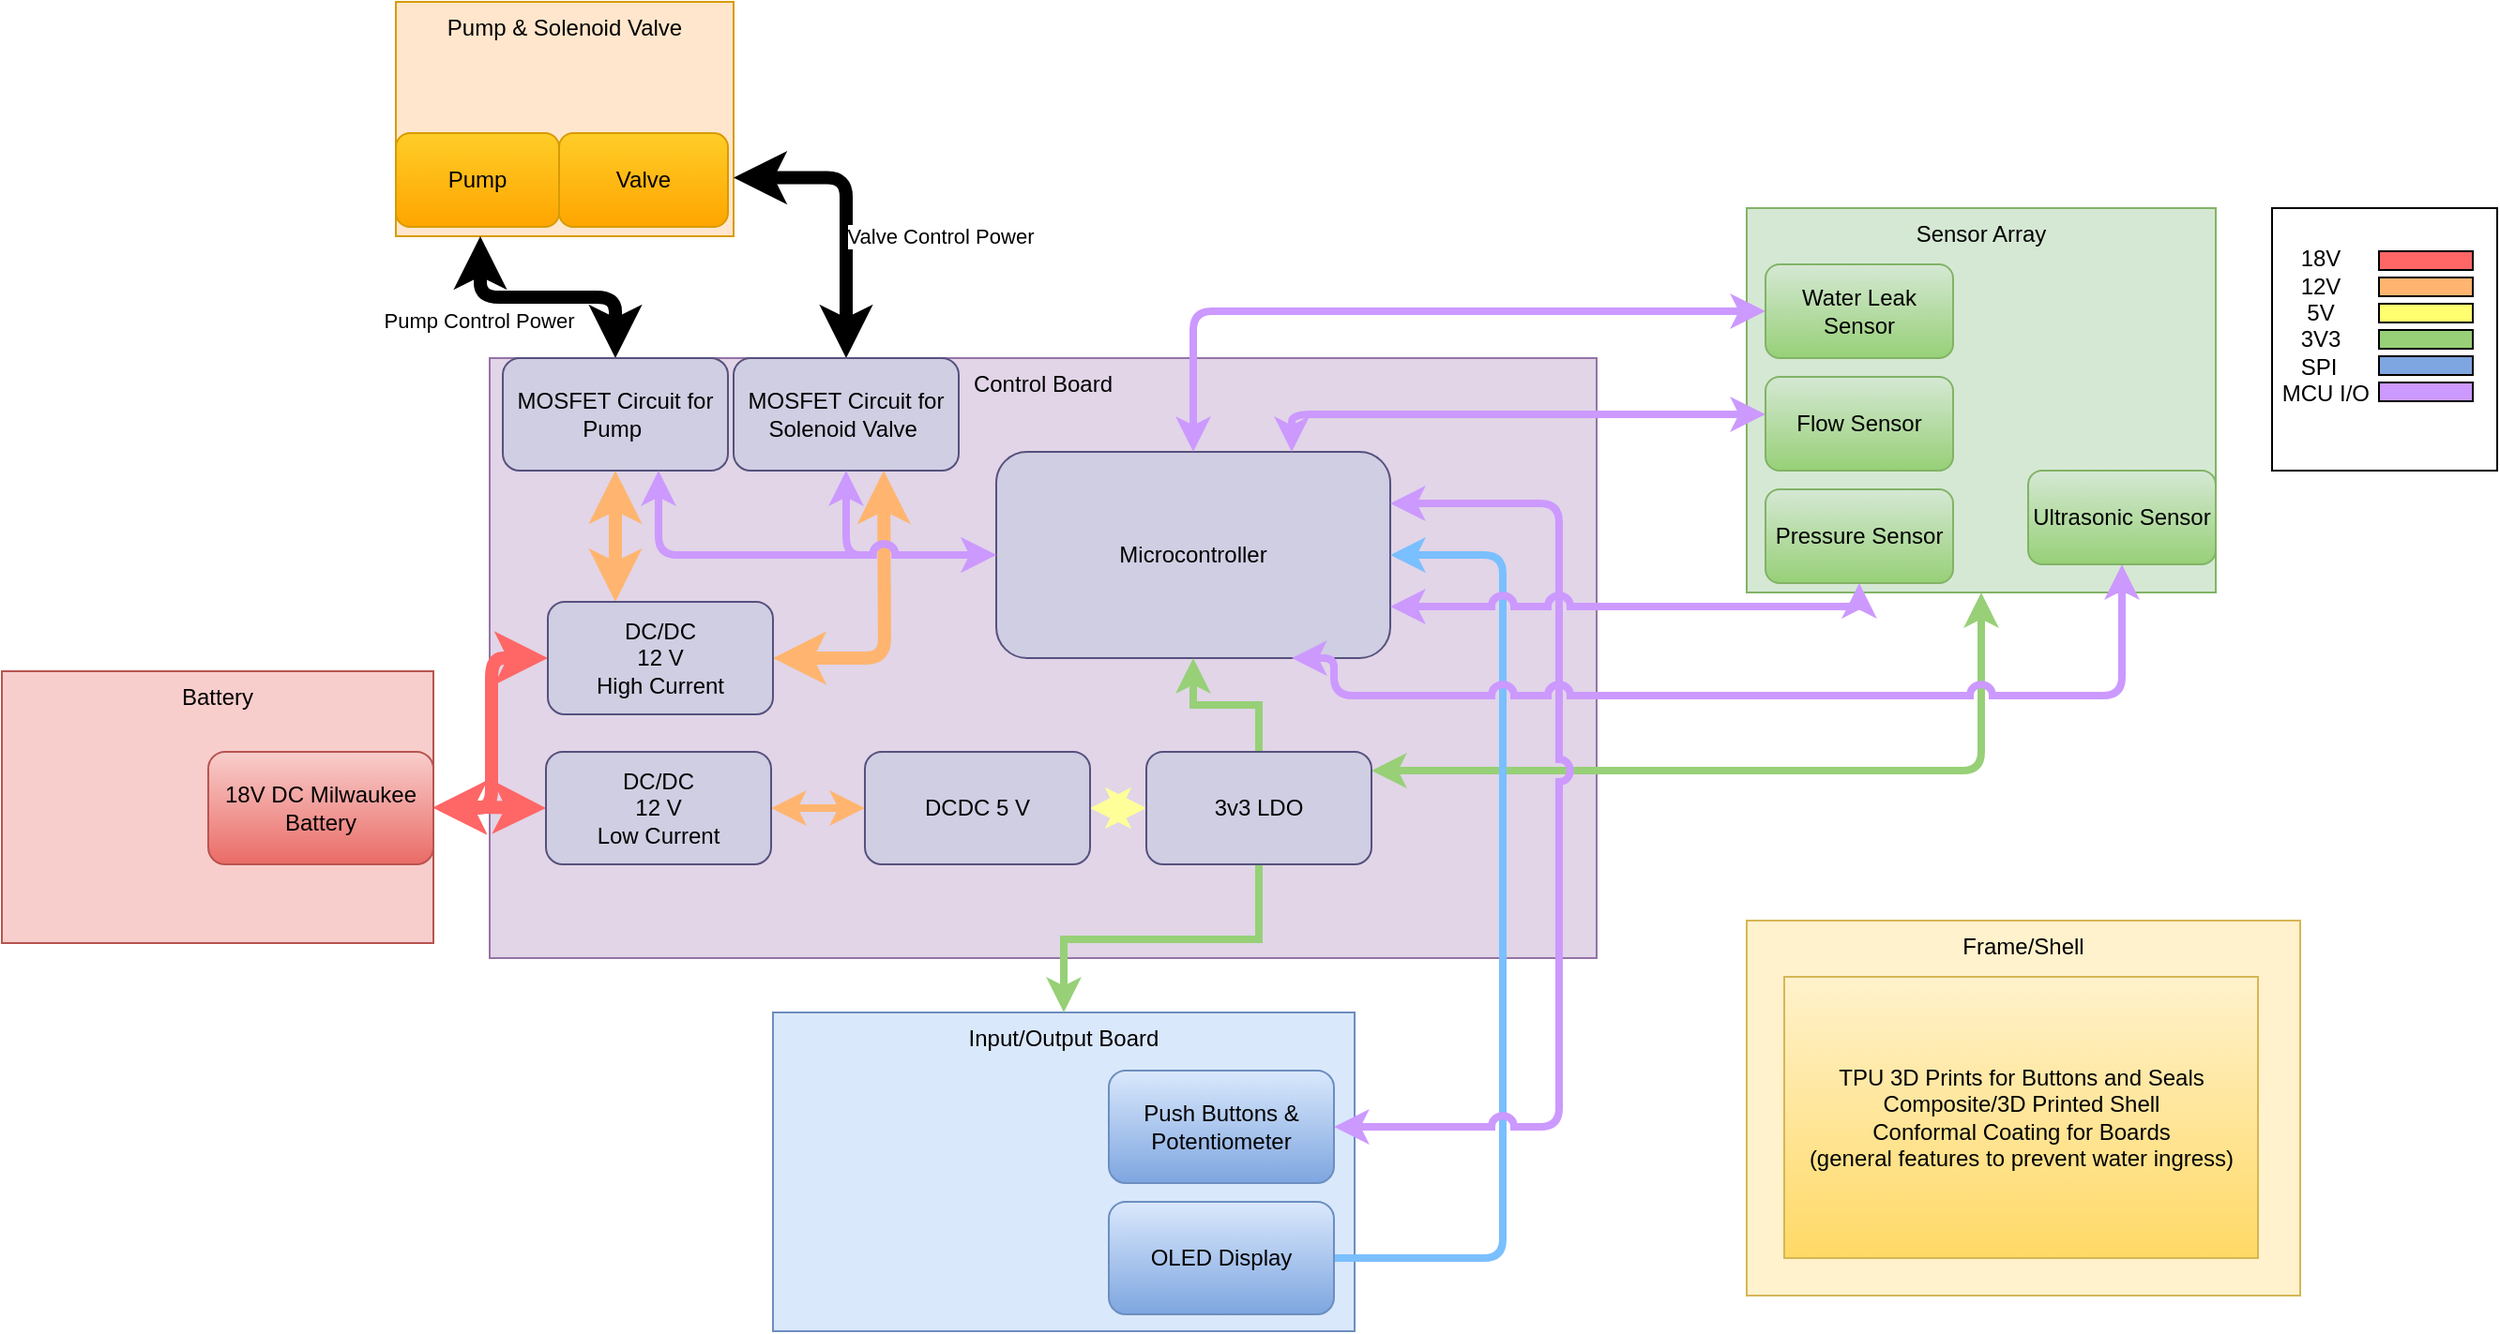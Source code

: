<mxfile version="26.0.11">
  <diagram name="Page-1" id="3hU1gYVZphnbd6Vl9xCQ">
    <mxGraphModel dx="1578" dy="900" grid="1" gridSize="10" guides="1" tooltips="1" connect="1" arrows="1" fold="1" page="1" pageScale="1" pageWidth="850" pageHeight="1100" math="0" shadow="0">
      <root>
        <mxCell id="0" />
        <mxCell id="1" parent="0" />
        <mxCell id="cF2GGmxuzN07wsf8zk9d-1" value="Control Board" style="rounded=0;whiteSpace=wrap;html=1;verticalAlign=top;fillColor=#e1d5e7;strokeColor=#9673a6;" vertex="1" parent="1">
          <mxGeometry x="340" y="260" width="590" height="320" as="geometry" />
        </mxCell>
        <mxCell id="cF2GGmxuzN07wsf8zk9d-2" value="Microcontroller" style="rounded=1;whiteSpace=wrap;html=1;fillColor=#d0cee2;strokeColor=#56517e;" vertex="1" parent="1">
          <mxGeometry x="610" y="310" width="210" height="110" as="geometry" />
        </mxCell>
        <mxCell id="cF2GGmxuzN07wsf8zk9d-3" value="Sensor Array" style="rounded=0;whiteSpace=wrap;html=1;verticalAlign=top;fillColor=#d5e8d4;strokeColor=#82b366;" vertex="1" parent="1">
          <mxGeometry x="1010" y="180" width="250" height="205" as="geometry" />
        </mxCell>
        <mxCell id="cF2GGmxuzN07wsf8zk9d-4" value="Input/Output Board" style="rounded=0;whiteSpace=wrap;html=1;verticalAlign=top;fillColor=#dae8fc;strokeColor=#6c8ebf;" vertex="1" parent="1">
          <mxGeometry x="491" y="609" width="310" height="170" as="geometry" />
        </mxCell>
        <mxCell id="cF2GGmxuzN07wsf8zk9d-8" style="edgeStyle=orthogonalEdgeStyle;rounded=1;orthogonalLoop=1;jettySize=auto;html=1;strokeColor=#FF6666;strokeWidth=7;curved=0;jumpStyle=arc;startArrow=classic;startFill=1;" edge="1" parent="1" source="cF2GGmxuzN07wsf8zk9d-5" target="cF2GGmxuzN07wsf8zk9d-11">
          <mxGeometry relative="1" as="geometry" />
        </mxCell>
        <mxCell id="cF2GGmxuzN07wsf8zk9d-5" value="Battery" style="rounded=0;whiteSpace=wrap;html=1;verticalAlign=top;fillColor=#f8cecc;strokeColor=#b85450;" vertex="1" parent="1">
          <mxGeometry x="80" y="427" width="230" height="145" as="geometry" />
        </mxCell>
        <mxCell id="cF2GGmxuzN07wsf8zk9d-6" value="Frame/Shell" style="rounded=0;whiteSpace=wrap;html=1;verticalAlign=top;fillColor=#fff2cc;strokeColor=#d6b656;" vertex="1" parent="1">
          <mxGeometry x="1010" y="560" width="295" height="200" as="geometry" />
        </mxCell>
        <mxCell id="cF2GGmxuzN07wsf8zk9d-7" value="Pump &amp;amp; Solenoid Valve" style="rounded=0;whiteSpace=wrap;html=1;verticalAlign=top;fillColor=#ffe6cc;strokeColor=#d79b00;" vertex="1" parent="1">
          <mxGeometry x="290" y="70" width="180" height="125" as="geometry" />
        </mxCell>
        <mxCell id="cF2GGmxuzN07wsf8zk9d-13" style="edgeStyle=orthogonalEdgeStyle;rounded=1;orthogonalLoop=1;jettySize=auto;html=1;entryX=0;entryY=0.5;entryDx=0;entryDy=0;strokeColor=#FF6666;strokeWidth=7;exitX=1;exitY=0.5;exitDx=0;exitDy=0;curved=0;jumpStyle=arc;startArrow=classic;startFill=1;" edge="1" parent="1" source="cF2GGmxuzN07wsf8zk9d-10" target="cF2GGmxuzN07wsf8zk9d-12">
          <mxGeometry relative="1" as="geometry">
            <Array as="points">
              <mxPoint x="341" y="500" />
              <mxPoint x="341" y="420" />
            </Array>
          </mxGeometry>
        </mxCell>
        <mxCell id="cF2GGmxuzN07wsf8zk9d-10" value="18V DC Milwaukee Battery" style="rounded=1;whiteSpace=wrap;html=1;fillColor=#f8cecc;gradientColor=#ea6b66;strokeColor=#b85450;" vertex="1" parent="1">
          <mxGeometry x="190" y="470" width="120" height="60" as="geometry" />
        </mxCell>
        <mxCell id="cF2GGmxuzN07wsf8zk9d-15" style="edgeStyle=orthogonalEdgeStyle;rounded=1;orthogonalLoop=1;jettySize=auto;html=1;entryX=0;entryY=0.5;entryDx=0;entryDy=0;strokeColor=#FFB570;strokeWidth=4;curved=0;jumpStyle=arc;startArrow=classic;startFill=1;" edge="1" parent="1" source="cF2GGmxuzN07wsf8zk9d-11" target="cF2GGmxuzN07wsf8zk9d-14">
          <mxGeometry relative="1" as="geometry" />
        </mxCell>
        <mxCell id="cF2GGmxuzN07wsf8zk9d-11" value="DC/DC&lt;br&gt;12 V&lt;br&gt;Low Current" style="rounded=1;whiteSpace=wrap;html=1;fillColor=#d0cee2;strokeColor=#56517e;" vertex="1" parent="1">
          <mxGeometry x="370" y="470" width="120" height="60" as="geometry" />
        </mxCell>
        <mxCell id="cF2GGmxuzN07wsf8zk9d-32" style="edgeStyle=orthogonalEdgeStyle;rounded=1;orthogonalLoop=1;jettySize=auto;html=1;strokeColor=#FFB570;strokeWidth=7;curved=0;jumpStyle=arc;startArrow=classic;startFill=1;" edge="1" parent="1" source="cF2GGmxuzN07wsf8zk9d-12" target="cF2GGmxuzN07wsf8zk9d-27">
          <mxGeometry relative="1" as="geometry">
            <Array as="points">
              <mxPoint x="407" y="380" />
              <mxPoint x="407" y="380" />
            </Array>
          </mxGeometry>
        </mxCell>
        <mxCell id="cF2GGmxuzN07wsf8zk9d-33" style="edgeStyle=orthogonalEdgeStyle;rounded=1;orthogonalLoop=1;jettySize=auto;html=1;strokeColor=#FFB570;strokeWidth=7;curved=0;jumpStyle=arc;startArrow=classic;startFill=1;" edge="1" parent="1" source="cF2GGmxuzN07wsf8zk9d-12">
          <mxGeometry relative="1" as="geometry">
            <mxPoint x="550" y="320" as="targetPoint" />
          </mxGeometry>
        </mxCell>
        <mxCell id="cF2GGmxuzN07wsf8zk9d-12" value="DC/DC&lt;br&gt;12 V&lt;br&gt;High Current" style="rounded=1;whiteSpace=wrap;html=1;fillColor=#d0cee2;strokeColor=#56517e;" vertex="1" parent="1">
          <mxGeometry x="371" y="390" width="120" height="60" as="geometry" />
        </mxCell>
        <mxCell id="cF2GGmxuzN07wsf8zk9d-23" style="edgeStyle=orthogonalEdgeStyle;rounded=0;orthogonalLoop=1;jettySize=auto;html=1;entryX=0;entryY=0.5;entryDx=0;entryDy=0;strokeColor=#FFFF99;strokeWidth=5;startArrow=classic;startFill=1;" edge="1" parent="1" source="cF2GGmxuzN07wsf8zk9d-14" target="cF2GGmxuzN07wsf8zk9d-24">
          <mxGeometry relative="1" as="geometry">
            <mxPoint x="686.5" y="499.5" as="targetPoint" />
          </mxGeometry>
        </mxCell>
        <mxCell id="cF2GGmxuzN07wsf8zk9d-14" value="DCDC 5 V" style="rounded=1;whiteSpace=wrap;html=1;fillColor=#d0cee2;strokeColor=#56517e;" vertex="1" parent="1">
          <mxGeometry x="540" y="470" width="120" height="60" as="geometry" />
        </mxCell>
        <mxCell id="cF2GGmxuzN07wsf8zk9d-25" style="edgeStyle=orthogonalEdgeStyle;rounded=0;orthogonalLoop=1;jettySize=auto;html=1;strokeColor=#97D077;strokeWidth=4;" edge="1" parent="1" source="cF2GGmxuzN07wsf8zk9d-24" target="cF2GGmxuzN07wsf8zk9d-2">
          <mxGeometry relative="1" as="geometry" />
        </mxCell>
        <mxCell id="cF2GGmxuzN07wsf8zk9d-26" style="edgeStyle=orthogonalEdgeStyle;rounded=0;orthogonalLoop=1;jettySize=auto;html=1;strokeColor=#97D077;strokeWidth=4;" edge="1" parent="1" source="cF2GGmxuzN07wsf8zk9d-24" target="cF2GGmxuzN07wsf8zk9d-4">
          <mxGeometry relative="1" as="geometry">
            <Array as="points">
              <mxPoint x="750" y="570" />
              <mxPoint x="646" y="570" />
            </Array>
          </mxGeometry>
        </mxCell>
        <mxCell id="cF2GGmxuzN07wsf8zk9d-54" style="edgeStyle=orthogonalEdgeStyle;rounded=1;orthogonalLoop=1;jettySize=auto;html=1;entryX=0.5;entryY=1;entryDx=0;entryDy=0;strokeColor=#97D077;strokeWidth=4;curved=0;jumpStyle=arc;startArrow=classic;startFill=1;" edge="1" parent="1" source="cF2GGmxuzN07wsf8zk9d-24" target="cF2GGmxuzN07wsf8zk9d-3">
          <mxGeometry relative="1" as="geometry">
            <Array as="points">
              <mxPoint x="1135" y="480" />
            </Array>
          </mxGeometry>
        </mxCell>
        <mxCell id="cF2GGmxuzN07wsf8zk9d-24" value="3v3 LDO" style="rounded=1;whiteSpace=wrap;html=1;fillColor=#d0cee2;strokeColor=#56517e;" vertex="1" parent="1">
          <mxGeometry x="690" y="470" width="120" height="60" as="geometry" />
        </mxCell>
        <mxCell id="cF2GGmxuzN07wsf8zk9d-60" style="edgeStyle=orthogonalEdgeStyle;rounded=1;orthogonalLoop=1;jettySize=auto;html=1;entryX=0.25;entryY=1;entryDx=0;entryDy=0;curved=0;strokeWidth=7;jumpStyle=arc;startArrow=classic;startFill=1;" edge="1" parent="1" source="cF2GGmxuzN07wsf8zk9d-27" target="cF2GGmxuzN07wsf8zk9d-7">
          <mxGeometry relative="1" as="geometry" />
        </mxCell>
        <mxCell id="cF2GGmxuzN07wsf8zk9d-66" value="Pump Control Power" style="edgeLabel;html=1;align=center;verticalAlign=middle;resizable=0;points=[];" vertex="1" connectable="0" parent="cF2GGmxuzN07wsf8zk9d-60">
          <mxGeometry x="-0.033" y="5" relative="1" as="geometry">
            <mxPoint x="-40" y="7" as="offset" />
          </mxGeometry>
        </mxCell>
        <mxCell id="cF2GGmxuzN07wsf8zk9d-27" value="MOSFET Circuit for Pump&amp;nbsp;" style="rounded=1;whiteSpace=wrap;html=1;fillColor=#d0cee2;strokeColor=#56517e;" vertex="1" parent="1">
          <mxGeometry x="347" y="260" width="120" height="60" as="geometry" />
        </mxCell>
        <mxCell id="cF2GGmxuzN07wsf8zk9d-55" style="edgeStyle=orthogonalEdgeStyle;rounded=1;orthogonalLoop=1;jettySize=auto;html=1;entryX=1;entryY=0.75;entryDx=0;entryDy=0;curved=0;strokeWidth=7;jumpStyle=arc;startArrow=classic;startFill=1;" edge="1" parent="1" source="cF2GGmxuzN07wsf8zk9d-29" target="cF2GGmxuzN07wsf8zk9d-7">
          <mxGeometry relative="1" as="geometry" />
        </mxCell>
        <mxCell id="cF2GGmxuzN07wsf8zk9d-65" value="Valve Control Power" style="edgeLabel;html=1;align=center;verticalAlign=middle;resizable=0;points=[];" vertex="1" connectable="0" parent="cF2GGmxuzN07wsf8zk9d-55">
          <mxGeometry x="-0.13" y="-2" relative="1" as="geometry">
            <mxPoint x="48" y="3" as="offset" />
          </mxGeometry>
        </mxCell>
        <mxCell id="cF2GGmxuzN07wsf8zk9d-29" value="MOSFET Circuit for Solenoid Valve&amp;nbsp;" style="rounded=1;whiteSpace=wrap;html=1;fillColor=#d0cee2;strokeColor=#56517e;" vertex="1" parent="1">
          <mxGeometry x="470" y="260" width="120" height="60" as="geometry" />
        </mxCell>
        <mxCell id="cF2GGmxuzN07wsf8zk9d-30" value="" style="endArrow=classic;html=1;rounded=1;entryX=0.5;entryY=1;entryDx=0;entryDy=0;exitX=0;exitY=0.5;exitDx=0;exitDy=0;curved=0;strokeWidth=4;jumpStyle=arc;startArrow=classic;startFill=1;strokeColor=#CC99FF;" edge="1" parent="1" source="cF2GGmxuzN07wsf8zk9d-2" target="cF2GGmxuzN07wsf8zk9d-29">
          <mxGeometry width="50" height="50" relative="1" as="geometry">
            <mxPoint x="520" y="410" as="sourcePoint" />
            <mxPoint x="570" y="360" as="targetPoint" />
            <Array as="points">
              <mxPoint x="530" y="365" />
            </Array>
          </mxGeometry>
        </mxCell>
        <mxCell id="cF2GGmxuzN07wsf8zk9d-34" value="" style="endArrow=classic;html=1;rounded=1;exitX=0;exitY=0.5;exitDx=0;exitDy=0;curved=0;strokeWidth=4;jumpStyle=arc;startArrow=classic;startFill=1;strokeColor=#CC99FF;" edge="1" parent="1" source="cF2GGmxuzN07wsf8zk9d-2">
          <mxGeometry width="50" height="50" relative="1" as="geometry">
            <mxPoint x="618" y="380" as="sourcePoint" />
            <mxPoint x="430" y="320" as="targetPoint" />
            <Array as="points">
              <mxPoint x="430" y="365" />
            </Array>
          </mxGeometry>
        </mxCell>
        <mxCell id="cF2GGmxuzN07wsf8zk9d-35" value="TPU 3D Prints for Buttons and Seals&lt;div&gt;Composite/3D Printed Shell&lt;/div&gt;&lt;div&gt;Conformal Coating for Boards&lt;/div&gt;&lt;div&gt;(general features to prevent water ingress)&lt;/div&gt;" style="rounded=0;whiteSpace=wrap;html=1;fillColor=#fff2cc;gradientColor=#ffd966;strokeColor=#d6b656;" vertex="1" parent="1">
          <mxGeometry x="1030" y="590" width="252.5" height="150" as="geometry" />
        </mxCell>
        <mxCell id="cF2GGmxuzN07wsf8zk9d-37" style="edgeStyle=orthogonalEdgeStyle;rounded=1;orthogonalLoop=1;jettySize=auto;html=1;entryX=1;entryY=0.5;entryDx=0;entryDy=0;strokeColor=light-dark(#7abfff, #ededed);strokeWidth=4;curved=0;" edge="1" parent="1" source="cF2GGmxuzN07wsf8zk9d-36" target="cF2GGmxuzN07wsf8zk9d-2">
          <mxGeometry relative="1" as="geometry">
            <Array as="points">
              <mxPoint x="880" y="740" />
              <mxPoint x="880" y="365" />
            </Array>
          </mxGeometry>
        </mxCell>
        <mxCell id="cF2GGmxuzN07wsf8zk9d-36" value="OLED Display" style="rounded=1;whiteSpace=wrap;html=1;fillColor=#dae8fc;gradientColor=#7ea6e0;strokeColor=#6c8ebf;" vertex="1" parent="1">
          <mxGeometry x="670" y="710" width="120" height="60" as="geometry" />
        </mxCell>
        <mxCell id="cF2GGmxuzN07wsf8zk9d-39" style="edgeStyle=orthogonalEdgeStyle;rounded=1;orthogonalLoop=1;jettySize=auto;html=1;entryX=1;entryY=0.25;entryDx=0;entryDy=0;curved=0;strokeWidth=4;jumpStyle=arc;startArrow=classic;startFill=1;strokeColor=#CC99FF;" edge="1" parent="1" source="cF2GGmxuzN07wsf8zk9d-38" target="cF2GGmxuzN07wsf8zk9d-2">
          <mxGeometry relative="1" as="geometry">
            <Array as="points">
              <mxPoint x="910" y="670" />
              <mxPoint x="910" y="338" />
            </Array>
          </mxGeometry>
        </mxCell>
        <mxCell id="cF2GGmxuzN07wsf8zk9d-38" value="Push Buttons &amp;amp; Potentiometer" style="rounded=1;whiteSpace=wrap;html=1;fillColor=#dae8fc;gradientColor=#7ea6e0;strokeColor=#6c8ebf;" vertex="1" parent="1">
          <mxGeometry x="670" y="640" width="120" height="60" as="geometry" />
        </mxCell>
        <mxCell id="cF2GGmxuzN07wsf8zk9d-53" style="edgeStyle=orthogonalEdgeStyle;rounded=1;orthogonalLoop=1;jettySize=auto;html=1;entryX=0.5;entryY=0;entryDx=0;entryDy=0;curved=0;strokeWidth=4;jumpStyle=arc;startArrow=classic;startFill=1;strokeColor=#CC99FF;" edge="1" parent="1" source="cF2GGmxuzN07wsf8zk9d-41" target="cF2GGmxuzN07wsf8zk9d-2">
          <mxGeometry relative="1" as="geometry" />
        </mxCell>
        <mxCell id="cF2GGmxuzN07wsf8zk9d-41" value="Water Leak Sensor" style="rounded=1;whiteSpace=wrap;html=1;fillColor=#d5e8d4;gradientColor=#97d077;strokeColor=#82b366;" vertex="1" parent="1">
          <mxGeometry x="1020" y="210" width="100" height="50" as="geometry" />
        </mxCell>
        <mxCell id="cF2GGmxuzN07wsf8zk9d-52" style="edgeStyle=orthogonalEdgeStyle;rounded=1;orthogonalLoop=1;jettySize=auto;html=1;entryX=0.75;entryY=0;entryDx=0;entryDy=0;curved=0;strokeWidth=4;jumpStyle=arc;startArrow=classic;startFill=1;strokeColor=#CC99FF;" edge="1" parent="1" source="cF2GGmxuzN07wsf8zk9d-42" target="cF2GGmxuzN07wsf8zk9d-2">
          <mxGeometry relative="1" as="geometry">
            <Array as="points">
              <mxPoint x="767" y="290" />
            </Array>
          </mxGeometry>
        </mxCell>
        <mxCell id="cF2GGmxuzN07wsf8zk9d-42" value="Flow Sensor" style="rounded=1;whiteSpace=wrap;html=1;fillColor=#d5e8d4;gradientColor=#97d077;strokeColor=#82b366;" vertex="1" parent="1">
          <mxGeometry x="1020" y="270" width="100" height="50" as="geometry" />
        </mxCell>
        <mxCell id="cF2GGmxuzN07wsf8zk9d-50" style="edgeStyle=orthogonalEdgeStyle;rounded=1;orthogonalLoop=1;jettySize=auto;html=1;entryX=1;entryY=0.75;entryDx=0;entryDy=0;curved=0;strokeWidth=4;jumpStyle=arc;startArrow=classic;startFill=1;strokeColor=#CC99FF;" edge="1" parent="1" source="cF2GGmxuzN07wsf8zk9d-43" target="cF2GGmxuzN07wsf8zk9d-2">
          <mxGeometry relative="1" as="geometry">
            <mxPoint x="1140" y="460" as="targetPoint" />
            <Array as="points">
              <mxPoint x="1070" y="393" />
            </Array>
          </mxGeometry>
        </mxCell>
        <mxCell id="cF2GGmxuzN07wsf8zk9d-43" value="Pressure Sensor" style="rounded=1;whiteSpace=wrap;html=1;fillColor=#d5e8d4;gradientColor=#97d077;strokeColor=#82b366;" vertex="1" parent="1">
          <mxGeometry x="1020" y="330" width="100" height="50" as="geometry" />
        </mxCell>
        <mxCell id="cF2GGmxuzN07wsf8zk9d-51" style="edgeStyle=orthogonalEdgeStyle;rounded=1;orthogonalLoop=1;jettySize=auto;html=1;entryX=0.75;entryY=1;entryDx=0;entryDy=0;curved=0;strokeWidth=4;jumpStyle=arc;startArrow=classic;startFill=1;strokeColor=#CC99FF;" edge="1" parent="1" source="cF2GGmxuzN07wsf8zk9d-44" target="cF2GGmxuzN07wsf8zk9d-2">
          <mxGeometry relative="1" as="geometry">
            <mxPoint x="1140" y="390" as="targetPoint" />
            <Array as="points">
              <mxPoint x="1210" y="440" />
              <mxPoint x="790" y="440" />
              <mxPoint x="790" y="420" />
            </Array>
          </mxGeometry>
        </mxCell>
        <mxCell id="cF2GGmxuzN07wsf8zk9d-44" value="Ultrasonic Sensor" style="rounded=1;whiteSpace=wrap;html=1;fillColor=#d5e8d4;gradientColor=#97d077;strokeColor=#82b366;" vertex="1" parent="1">
          <mxGeometry x="1160" y="320" width="100" height="50" as="geometry" />
        </mxCell>
        <mxCell id="cF2GGmxuzN07wsf8zk9d-57" value="Valve" style="rounded=1;whiteSpace=wrap;html=1;fillColor=#ffcd28;gradientColor=#ffa500;strokeColor=#d79b00;" vertex="1" parent="1">
          <mxGeometry x="377" y="140" width="90" height="50" as="geometry" />
        </mxCell>
        <mxCell id="cF2GGmxuzN07wsf8zk9d-58" value="Pump" style="rounded=1;whiteSpace=wrap;html=1;fillColor=#ffcd28;gradientColor=#ffa500;strokeColor=#d79b00;" vertex="1" parent="1">
          <mxGeometry x="290" y="140" width="87" height="50" as="geometry" />
        </mxCell>
        <mxCell id="cF2GGmxuzN07wsf8zk9d-68" value="&amp;nbsp; &amp;nbsp; 18V&lt;div&gt;&amp;nbsp; &amp;nbsp; 12V&lt;div&gt;&amp;nbsp; &amp;nbsp; &amp;nbsp;5V&lt;/div&gt;&lt;div&gt;&amp;nbsp; &amp;nbsp; 3V3&lt;/div&gt;&lt;div&gt;&amp;nbsp; &amp;nbsp; SPI&lt;/div&gt;&lt;div&gt;&amp;nbsp;MCU I/O&lt;br&gt;&lt;br&gt;&lt;/div&gt;&lt;/div&gt;" style="rounded=0;whiteSpace=wrap;html=1;align=left;" vertex="1" parent="1">
          <mxGeometry x="1290" y="180" width="120" height="140" as="geometry" />
        </mxCell>
        <mxCell id="cF2GGmxuzN07wsf8zk9d-70" value="" style="rounded=0;whiteSpace=wrap;html=1;fillColor=#FFB570;" vertex="1" parent="1">
          <mxGeometry x="1347" y="217" width="50" height="10" as="geometry" />
        </mxCell>
        <mxCell id="cF2GGmxuzN07wsf8zk9d-71" value="" style="rounded=0;whiteSpace=wrap;html=1;fillColor=#FFFF70;" vertex="1" parent="1">
          <mxGeometry x="1347" y="231" width="50" height="10" as="geometry" />
        </mxCell>
        <mxCell id="cF2GGmxuzN07wsf8zk9d-72" value="" style="rounded=0;whiteSpace=wrap;html=1;fillColor=#97D077;" vertex="1" parent="1">
          <mxGeometry x="1347" y="245" width="50" height="10" as="geometry" />
        </mxCell>
        <mxCell id="cF2GGmxuzN07wsf8zk9d-73" value="" style="rounded=0;whiteSpace=wrap;html=1;fillColor=#7EA6E0;" vertex="1" parent="1">
          <mxGeometry x="1347" y="259" width="50" height="10" as="geometry" />
        </mxCell>
        <mxCell id="cF2GGmxuzN07wsf8zk9d-74" value="" style="rounded=0;whiteSpace=wrap;html=1;fillColor=#CC99FF;" vertex="1" parent="1">
          <mxGeometry x="1347" y="273" width="50" height="10" as="geometry" />
        </mxCell>
        <mxCell id="cF2GGmxuzN07wsf8zk9d-76" value="" style="rounded=0;whiteSpace=wrap;html=1;fillColor=#FF6666;" vertex="1" parent="1">
          <mxGeometry x="1347" y="203" width="50" height="10" as="geometry" />
        </mxCell>
      </root>
    </mxGraphModel>
  </diagram>
</mxfile>
